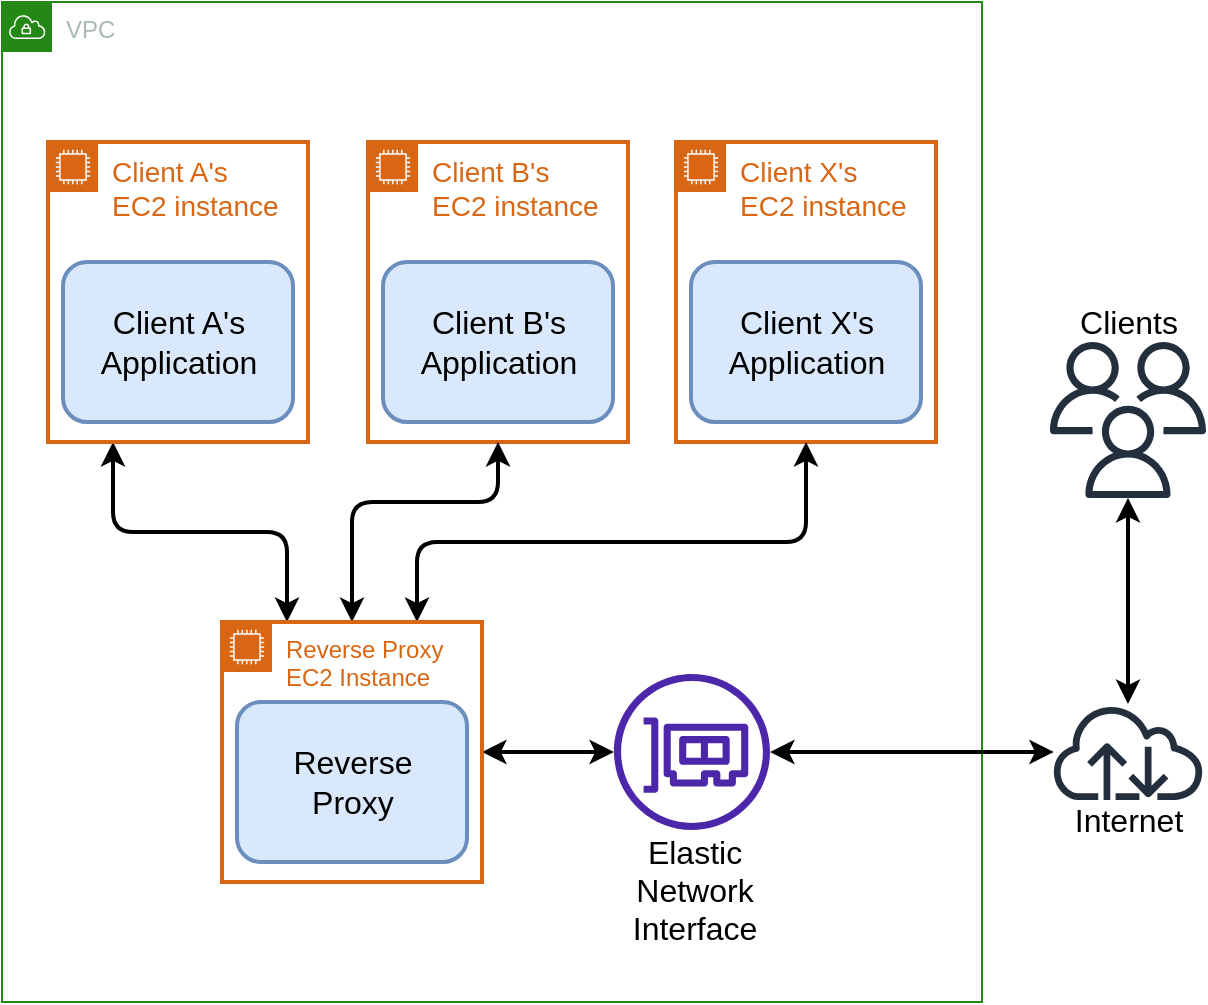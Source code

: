 <mxfile>
    <diagram id="1SVXFskD-2E8W5_3ZIAT" name="Page-1">
        <mxGraphModel dx="1185" dy="898" grid="1" gridSize="10" guides="1" tooltips="1" connect="1" arrows="1" fold="1" page="1" pageScale="1" pageWidth="827" pageHeight="1169" math="0" shadow="0">
            <root>
                <mxCell id="0"/>
                <mxCell id="1" parent="0"/>
                <mxCell id="2" value="VPC" style="points=[[0,0],[0.25,0],[0.5,0],[0.75,0],[1,0],[1,0.25],[1,0.5],[1,0.75],[1,1],[0.75,1],[0.5,1],[0.25,1],[0,1],[0,0.75],[0,0.5],[0,0.25]];outlineConnect=0;gradientColor=none;html=1;whiteSpace=wrap;fontSize=12;fontStyle=0;container=1;pointerEvents=0;collapsible=0;recursiveResize=0;shape=mxgraph.aws4.group;grIcon=mxgraph.aws4.group_vpc;strokeColor=#248814;fillColor=none;verticalAlign=top;align=left;spacingLeft=30;fontColor=#AAB7B8;dashed=0;" parent="1" vertex="1">
                    <mxGeometry x="70" y="30" width="490" height="500" as="geometry"/>
                </mxCell>
                <mxCell id="34" style="edgeStyle=orthogonalEdgeStyle;html=1;exitX=0.25;exitY=1;exitDx=0;exitDy=0;entryX=0.25;entryY=0;entryDx=0;entryDy=0;fontSize=16;strokeWidth=2;startArrow=classic;startFill=1;" edge="1" parent="2" source="17" target="28">
                    <mxGeometry relative="1" as="geometry"/>
                </mxCell>
                <mxCell id="17" value="Client A's &lt;br style=&quot;font-size: 14px;&quot;&gt;EC2 instance" style="points=[[0,0],[0.25,0],[0.5,0],[0.75,0],[1,0],[1,0.25],[1,0.5],[1,0.75],[1,1],[0.75,1],[0.5,1],[0.25,1],[0,1],[0,0.75],[0,0.5],[0,0.25]];outlineConnect=0;gradientColor=none;html=1;whiteSpace=wrap;fontSize=14;fontStyle=0;container=1;pointerEvents=0;collapsible=0;recursiveResize=0;shape=mxgraph.aws4.group;grIcon=mxgraph.aws4.group_ec2_instance_contents;strokeColor=#D86613;fillColor=none;verticalAlign=top;align=left;spacingLeft=30;fontColor=#D86613;dashed=0;strokeWidth=2;" vertex="1" parent="2">
                    <mxGeometry x="23" y="70" width="130" height="150" as="geometry"/>
                </mxCell>
                <mxCell id="18" value="Client A's&lt;br style=&quot;font-size: 16px;&quot;&gt;Application" style="rounded=1;whiteSpace=wrap;html=1;strokeWidth=2;fillColor=#dae8fc;strokeColor=#6c8ebf;fontSize=16;" vertex="1" parent="17">
                    <mxGeometry x="7.5" y="60" width="115" height="80" as="geometry"/>
                </mxCell>
                <mxCell id="20" value="Client B's&lt;br&gt;EC2 instance" style="points=[[0,0],[0.25,0],[0.5,0],[0.75,0],[1,0],[1,0.25],[1,0.5],[1,0.75],[1,1],[0.75,1],[0.5,1],[0.25,1],[0,1],[0,0.75],[0,0.5],[0,0.25]];outlineConnect=0;gradientColor=none;html=1;whiteSpace=wrap;fontSize=14;fontStyle=0;container=1;pointerEvents=0;collapsible=0;recursiveResize=0;shape=mxgraph.aws4.group;grIcon=mxgraph.aws4.group_ec2_instance_contents;strokeColor=#D86613;fillColor=none;verticalAlign=top;align=left;spacingLeft=30;fontColor=#D86613;dashed=0;strokeWidth=2;" vertex="1" parent="2">
                    <mxGeometry x="183" y="70" width="130" height="150" as="geometry"/>
                </mxCell>
                <mxCell id="21" value="&lt;font style=&quot;font-size: 16px&quot;&gt;Client B's&lt;br&gt;Application&lt;/font&gt;" style="rounded=1;whiteSpace=wrap;html=1;strokeWidth=2;fillColor=#dae8fc;strokeColor=#6c8ebf;" vertex="1" parent="20">
                    <mxGeometry x="7.5" y="60" width="115" height="80" as="geometry"/>
                </mxCell>
                <mxCell id="26" value="Client X's&lt;br&gt;EC2 instance&amp;nbsp;" style="points=[[0,0],[0.25,0],[0.5,0],[0.75,0],[1,0],[1,0.25],[1,0.5],[1,0.75],[1,1],[0.75,1],[0.5,1],[0.25,1],[0,1],[0,0.75],[0,0.5],[0,0.25]];outlineConnect=0;gradientColor=none;html=1;whiteSpace=wrap;fontSize=14;fontStyle=0;container=1;pointerEvents=0;collapsible=0;recursiveResize=0;shape=mxgraph.aws4.group;grIcon=mxgraph.aws4.group_ec2_instance_contents;strokeColor=#D86613;fillColor=none;verticalAlign=top;align=left;spacingLeft=30;fontColor=#D86613;dashed=0;strokeWidth=2;" vertex="1" parent="2">
                    <mxGeometry x="337" y="70" width="130" height="150" as="geometry"/>
                </mxCell>
                <mxCell id="27" value="Client X's&lt;br style=&quot;font-size: 16px;&quot;&gt;Application" style="rounded=1;whiteSpace=wrap;html=1;strokeWidth=2;fillColor=#dae8fc;strokeColor=#6c8ebf;fontSize=16;" vertex="1" parent="26">
                    <mxGeometry x="7.5" y="60" width="115" height="80" as="geometry"/>
                </mxCell>
                <mxCell id="38" style="edgeStyle=orthogonalEdgeStyle;html=1;exitX=0.5;exitY=0;exitDx=0;exitDy=0;entryX=0.5;entryY=1;entryDx=0;entryDy=0;fontSize=16;startArrow=classic;startFill=1;strokeWidth=2;" edge="1" parent="2" source="28" target="20">
                    <mxGeometry relative="1" as="geometry">
                        <Array as="points">
                            <mxPoint x="175" y="250"/>
                            <mxPoint x="248" y="250"/>
                        </Array>
                    </mxGeometry>
                </mxCell>
                <mxCell id="39" style="edgeStyle=orthogonalEdgeStyle;html=1;exitX=0.75;exitY=0;exitDx=0;exitDy=0;entryX=0.5;entryY=1;entryDx=0;entryDy=0;fontSize=16;startArrow=classic;startFill=1;strokeWidth=2;" edge="1" parent="2" source="28" target="26">
                    <mxGeometry relative="1" as="geometry">
                        <Array as="points">
                            <mxPoint x="208" y="270"/>
                            <mxPoint x="402" y="270"/>
                        </Array>
                    </mxGeometry>
                </mxCell>
                <mxCell id="36" style="edgeStyle=orthogonalEdgeStyle;html=1;exitX=1;exitY=0.5;exitDx=0;exitDy=0;fontSize=16;strokeWidth=2;startArrow=classic;startFill=1;" edge="1" parent="2" source="28" target="35">
                    <mxGeometry relative="1" as="geometry"/>
                </mxCell>
                <mxCell id="35" value="" style="sketch=0;outlineConnect=0;fontColor=#232F3E;gradientColor=none;fillColor=#4D27AA;strokeColor=none;dashed=0;verticalLabelPosition=bottom;verticalAlign=top;align=center;html=1;fontSize=12;fontStyle=0;aspect=fixed;pointerEvents=1;shape=mxgraph.aws4.elastic_network_interface;" vertex="1" parent="2">
                    <mxGeometry x="306" y="336" width="78" height="78" as="geometry"/>
                </mxCell>
                <mxCell id="37" value="Elastic&lt;br&gt;Network&lt;br&gt;Interface" style="text;html=1;align=center;verticalAlign=middle;resizable=0;points=[];autosize=1;strokeColor=none;fillColor=none;fontSize=16;" vertex="1" parent="2">
                    <mxGeometry x="306" y="414" width="80" height="60" as="geometry"/>
                </mxCell>
                <mxCell id="28" value="Reverse Proxy&lt;br&gt;EC2 Instance" style="points=[[0,0],[0.25,0],[0.5,0],[0.75,0],[1,0],[1,0.25],[1,0.5],[1,0.75],[1,1],[0.75,1],[0.5,1],[0.25,1],[0,1],[0,0.75],[0,0.5],[0,0.25]];outlineConnect=0;gradientColor=none;html=1;whiteSpace=wrap;fontSize=12;fontStyle=0;container=1;pointerEvents=0;collapsible=0;recursiveResize=0;shape=mxgraph.aws4.group;grIcon=mxgraph.aws4.group_ec2_instance_contents;strokeColor=#D86613;fillColor=none;verticalAlign=top;align=left;spacingLeft=30;fontColor=#D86613;dashed=0;strokeWidth=2;" vertex="1" parent="2">
                    <mxGeometry x="110" y="310" width="130" height="130" as="geometry"/>
                </mxCell>
                <mxCell id="29" value="Reverse&lt;br style=&quot;font-size: 16px;&quot;&gt;Proxy" style="rounded=1;whiteSpace=wrap;html=1;strokeWidth=2;fillColor=#dae8fc;strokeColor=#6c8ebf;fontSize=16;" vertex="1" parent="28">
                    <mxGeometry x="7.5" y="40" width="115" height="80" as="geometry"/>
                </mxCell>
                <mxCell id="44" value="" style="edgeStyle=orthogonalEdgeStyle;html=1;fontSize=16;startArrow=classic;startFill=1;strokeWidth=2;" edge="1" parent="1" source="40" target="43">
                    <mxGeometry relative="1" as="geometry"/>
                </mxCell>
                <mxCell id="40" value="" style="sketch=0;outlineConnect=0;fontColor=#232F3E;gradientColor=none;fillColor=#232F3D;strokeColor=none;dashed=0;verticalLabelPosition=bottom;verticalAlign=top;align=center;html=1;fontSize=12;fontStyle=0;aspect=fixed;pointerEvents=1;shape=mxgraph.aws4.internet;" vertex="1" parent="1">
                    <mxGeometry x="594" y="381" width="78" height="48" as="geometry"/>
                </mxCell>
                <mxCell id="41" style="edgeStyle=orthogonalEdgeStyle;html=1;fontSize=16;strokeWidth=2;startArrow=classic;startFill=1;" edge="1" parent="1" source="40" target="35">
                    <mxGeometry relative="1" as="geometry">
                        <mxPoint x="320" y="451" as="sourcePoint"/>
                        <mxPoint x="386.001" y="451" as="targetPoint"/>
                    </mxGeometry>
                </mxCell>
                <mxCell id="42" value="Internet" style="text;html=1;align=center;verticalAlign=middle;resizable=0;points=[];autosize=1;strokeColor=none;fillColor=none;fontSize=16;" vertex="1" parent="1">
                    <mxGeometry x="598" y="429" width="70" height="20" as="geometry"/>
                </mxCell>
                <mxCell id="43" value="" style="sketch=0;outlineConnect=0;fontColor=#232F3E;gradientColor=none;fillColor=#232F3D;strokeColor=none;dashed=0;verticalLabelPosition=bottom;verticalAlign=top;align=center;html=1;fontSize=12;fontStyle=0;aspect=fixed;pointerEvents=1;shape=mxgraph.aws4.users;" vertex="1" parent="1">
                    <mxGeometry x="594" y="200" width="78" height="78" as="geometry"/>
                </mxCell>
                <mxCell id="45" value="Clients" style="text;html=1;align=center;verticalAlign=middle;resizable=0;points=[];autosize=1;strokeColor=none;fillColor=none;fontSize=16;" vertex="1" parent="1">
                    <mxGeometry x="603" y="180" width="60" height="20" as="geometry"/>
                </mxCell>
            </root>
        </mxGraphModel>
    </diagram>
</mxfile>